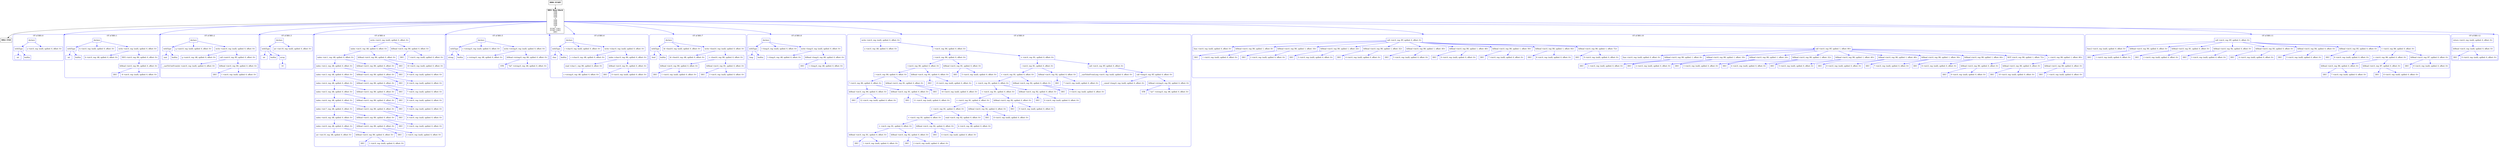 digraph CFG {
    compound=true;
    graph [splines=true];
    node [shape=rectangle];

    BB2 [label=<<B>BB2: END</B><BR ALIGN="CENTER"/>>];
    BB1 [label=<<B>BB1: Base block</B><BR ALIGN="CENTER"/>VAR<BR ALIGN="CENTER"/>VAR<BR ALIGN="CENTER"/>VAR<BR ALIGN="CENTER"/>VAR<BR ALIGN="CENTER"/>=<BR ALIGN="CENTER"/>VAR<BR ALIGN="CENTER"/>VAR<BR ALIGN="CENTER"/>VAR<BR ALIGN="CENTER"/>VAR<BR ALIGN="CENTER"/>=<BR ALIGN="CENTER"/>FUNC_CALL<BR ALIGN="CENTER"/>FUNC_CALL<BR ALIGN="CENTER"/>DEC<BR ALIGN="CENTER"/>>];
    subgraph cluster_instruction0 {
        label = "OT of BB1:0";
        style=rounded;
        color=blue;
        entry0 [shape=point, style=invis];
        node0 [label="declare", color=blue];
        node1 [label="withType", color=blue];
        node2 [label="int", color=blue];
        node1 -> node2[color=blue];
        node3 [label="builtin", color=blue];
        node1 -> node3[color=blue];
        node0 -> node1[color=blue];
        node4 [label="a <int:0, reg: (null), spilled: 0, offset: 0>", color=blue];
        node0 -> node4[color=blue];
    }
    BB1 -> entry0 [lhead=cluster_instruction0, color=blue];
    subgraph cluster_instruction1 {
        label = "OT of BB1:1";
        style=rounded;
        color=blue;
        entry1 [shape=point, style=invis];
        node5 [label="declare", color=blue];
        node6 [label="withType", color=blue];
        node7 [label="int", color=blue];
        node6 -> node7[color=blue];
        node8 [label="builtin", color=blue];
        node6 -> node8[color=blue];
        node5 -> node6[color=blue];
        node9 [label="b <int:0, reg: (null), spilled: 0, offset: 0>", color=blue];
        node5 -> node9[color=blue];
        node10 [label="write <int:0, reg: (null), spilled: 0, offset: 0>", color=blue];
        node11 [label="b <int:0, reg: AR, spilled: 0, offset: 0>", color=blue];
        node10 -> node11[color=blue];
        node12 [label="NEG <int:0, reg: R0, spilled: 0, offset: 0>", color=blue];
        node13 [label="litRead <int:0, reg: R0, spilled: 0, offset: 0>", color=blue];
        node14 [label="DEC", color=blue];
        node13 -> node14[color=blue];
        node15 [label="-6 <int:0, reg: (null), spilled: 0, offset: 0>", color=blue];
        node13 -> node15[color=blue];
        node12 -> node13[color=blue];
        node10 -> node12[color=blue];
        node5 -> node10[color=blue];
    }
    BB1 -> entry1 [lhead=cluster_instruction1, color=blue];
    subgraph cluster_instruction2 {
        label = "OT of BB1:2";
        style=rounded;
        color=blue;
        entry2 [shape=point, style=invis];
        node16 [label="declare", color=blue];
        node17 [label="withType", color=blue];
        node18 [label="uint", color=blue];
        node17 -> node18[color=blue];
        node19 [label="builtin", color=blue];
        node17 -> node19[color=blue];
        node16 -> node17[color=blue];
        node20 [label="q <uint:0, reg: (null), spilled: 0, offset: 0>", color=blue];
        node16 -> node20[color=blue];
        node21 [label="write <uint:0, reg: (null), spilled: 0, offset: 0>", color=blue];
        node22 [label="q <uint:0, reg: AR, spilled: 0, offset: 0>", color=blue];
        node21 -> node22[color=blue];
        node23 [label="call <uint:0, reg: RT, spilled: 0, offset: 0>", color=blue];
        node24 [label="__castToUintFromInt <uint:0, reg: (null), spilled: 0, offset: 0>", color=blue];
        node23 -> node24[color=blue];
        node25 [label="litRead <int:0, reg: R0, spilled: 0, offset: 0>", color=blue];
        node26 [label="DEC", color=blue];
        node25 -> node26[color=blue];
        node27 [label="1 <int:0, reg: (null), spilled: 0, offset: 0>", color=blue];
        node25 -> node27[color=blue];
        node23 -> node25[color=blue];
        node21 -> node23[color=blue];
        node16 -> node21[color=blue];
    }
    BB1 -> entry2 [lhead=cluster_instruction2, color=blue];
    subgraph cluster_instruction3 {
        label = "OT of BB1:3";
        style=rounded;
        color=blue;
        entry3 [shape=point, style=invis];
        node28 [label="declare", color=blue];
        node29 [label="withType", color=blue];
        node30 [label="int", color=blue];
        node29 -> node30[color=blue];
        node31 [label="builtin", color=blue];
        node29 -> node31[color=blue];
        node32 [label="array", color=blue];
        node33 [label="10", color=blue];
        node32 -> node33[color=blue];
        node29 -> node32[color=blue];
        node28 -> node29[color=blue];
        node34 [label="arr <int:10, reg: (null), spilled: 0, offset: 0>", color=blue];
        node28 -> node34[color=blue];
    }
    BB1 -> entry3 [lhead=cluster_instruction3, color=blue];
    subgraph cluster_instruction4 {
        label = "OT of BB1:4";
        style=rounded;
        color=blue;
        entry4 [shape=point, style=invis];
        node35 [label="write <int:0, reg: (null), spilled: 0, offset: 0>", color=blue];
        node36 [label="index <int:0, reg: AR, spilled: 0, offset: 0>", color=blue];
        node37 [label="index <int:1, reg: AR, spilled: 0, offset: 0>", color=blue];
        node38 [label="index <int:2, reg: AR, spilled: 0, offset: 0>", color=blue];
        node39 [label="index <int:3, reg: AR, spilled: 0, offset: 0>", color=blue];
        node40 [label="index <int:4, reg: AR, spilled: 0, offset: 0>", color=blue];
        node41 [label="index <int:5, reg: AR, spilled: 0, offset: 0>", color=blue];
        node42 [label="index <int:6, reg: AR, spilled: 0, offset: 0>", color=blue];
        node43 [label="index <int:7, reg: AR, spilled: 0, offset: 0>", color=blue];
        node44 [label="index <int:8, reg: AR, spilled: 0, offset: 0>", color=blue];
        node45 [label="index <int:9, reg: AR, spilled: 0, offset: 0>", color=blue];
        node46 [label="arr <int:10, reg: AR, spilled: 0, offset: 0>", color=blue];
        node45 -> node46[color=blue];
        node47 [label="litRead <int:0, reg: R0, spilled: 0, offset: 0>", color=blue];
        node48 [label="DEC", color=blue];
        node47 -> node48[color=blue];
        node49 [label="1 <int:0, reg: (null), spilled: 0, offset: 0>", color=blue];
        node47 -> node49[color=blue];
        node45 -> node47[color=blue];
        node44 -> node45[color=blue];
        node50 [label="litRead <int:0, reg: R0, spilled: 0, offset: 0>", color=blue];
        node51 [label="DEC", color=blue];
        node50 -> node51[color=blue];
        node52 [label="2 <int:0, reg: (null), spilled: 0, offset: 0>", color=blue];
        node50 -> node52[color=blue];
        node44 -> node50[color=blue];
        node43 -> node44[color=blue];
        node53 [label="litRead <int:0, reg: R0, spilled: 0, offset: 0>", color=blue];
        node54 [label="DEC", color=blue];
        node53 -> node54[color=blue];
        node55 [label="3 <int:0, reg: (null), spilled: 0, offset: 0>", color=blue];
        node53 -> node55[color=blue];
        node43 -> node53[color=blue];
        node42 -> node43[color=blue];
        node56 [label="litRead <int:0, reg: R0, spilled: 0, offset: 0>", color=blue];
        node57 [label="DEC", color=blue];
        node56 -> node57[color=blue];
        node58 [label="4 <int:0, reg: (null), spilled: 0, offset: 0>", color=blue];
        node56 -> node58[color=blue];
        node42 -> node56[color=blue];
        node41 -> node42[color=blue];
        node59 [label="litRead <int:0, reg: R0, spilled: 0, offset: 0>", color=blue];
        node60 [label="DEC", color=blue];
        node59 -> node60[color=blue];
        node61 [label="5 <int:0, reg: (null), spilled: 0, offset: 0>", color=blue];
        node59 -> node61[color=blue];
        node41 -> node59[color=blue];
        node40 -> node41[color=blue];
        node62 [label="litRead <int:0, reg: R0, spilled: 0, offset: 0>", color=blue];
        node63 [label="DEC", color=blue];
        node62 -> node63[color=blue];
        node64 [label="6 <int:0, reg: (null), spilled: 0, offset: 0>", color=blue];
        node62 -> node64[color=blue];
        node40 -> node62[color=blue];
        node39 -> node40[color=blue];
        node65 [label="litRead <int:0, reg: R0, spilled: 0, offset: 0>", color=blue];
        node66 [label="DEC", color=blue];
        node65 -> node66[color=blue];
        node67 [label="7 <int:0, reg: (null), spilled: 0, offset: 0>", color=blue];
        node65 -> node67[color=blue];
        node39 -> node65[color=blue];
        node38 -> node39[color=blue];
        node68 [label="litRead <int:0, reg: R0, spilled: 0, offset: 0>", color=blue];
        node69 [label="DEC", color=blue];
        node68 -> node69[color=blue];
        node70 [label="8 <int:0, reg: (null), spilled: 0, offset: 0>", color=blue];
        node68 -> node70[color=blue];
        node38 -> node68[color=blue];
        node37 -> node38[color=blue];
        node71 [label="litRead <int:0, reg: R0, spilled: 0, offset: 0>", color=blue];
        node72 [label="DEC", color=blue];
        node71 -> node72[color=blue];
        node73 [label="9 <int:0, reg: (null), spilled: 0, offset: 0>", color=blue];
        node71 -> node73[color=blue];
        node37 -> node71[color=blue];
        node36 -> node37[color=blue];
        node74 [label="litRead <int:0, reg: R0, spilled: 0, offset: 0>", color=blue];
        node75 [label="DEC", color=blue];
        node74 -> node75[color=blue];
        node76 [label="10 <int:0, reg: (null), spilled: 0, offset: 0>", color=blue];
        node74 -> node76[color=blue];
        node36 -> node74[color=blue];
        node35 -> node36[color=blue];
        node77 [label="litRead <int:0, reg: R0, spilled: 0, offset: 0>", color=blue];
        node78 [label="DEC", color=blue];
        node77 -> node78[color=blue];
        node79 [label="7 <int:0, reg: (null), spilled: 0, offset: 0>", color=blue];
        node77 -> node79[color=blue];
        node35 -> node77[color=blue];
    }
    BB1 -> entry4 [lhead=cluster_instruction4, color=blue];
    subgraph cluster_instruction5 {
        label = "OT of BB1:5";
        style=rounded;
        color=blue;
        entry5 [shape=point, style=invis];
        node80 [label="declare", color=blue];
        node81 [label="withType", color=blue];
        node82 [label="string", color=blue];
        node81 -> node82[color=blue];
        node83 [label="builtin", color=blue];
        node81 -> node83[color=blue];
        node80 -> node81[color=blue];
        node84 [label="s <string:0, reg: (null), spilled: 0, offset: 0>", color=blue];
        node80 -> node84[color=blue];
        node85 [label="write <string:0, reg: (null), spilled: 0, offset: 0>", color=blue];
        node86 [label="s <string:0, reg: AR, spilled: 0, offset: 0>", color=blue];
        node85 -> node86[color=blue];
        node87 [label="litRead <string:0, reg: R0, spilled: 0, offset: 0>", color=blue];
        node88 [label="STR", color=blue];
        node87 -> node88[color=blue];
        node89 [label="\"lol\" <string:0, reg: AR, spilled: 0, offset: 0>", color=blue];
        node87 -> node89[color=blue];
        node85 -> node87[color=blue];
        node80 -> node85[color=blue];
    }
    BB1 -> entry5 [lhead=cluster_instruction5, color=blue];
    subgraph cluster_instruction6 {
        label = "OT of BB1:6";
        style=rounded;
        color=blue;
        entry6 [shape=point, style=invis];
        node90 [label="declare", color=blue];
        node91 [label="withType", color=blue];
        node92 [label="char", color=blue];
        node91 -> node92[color=blue];
        node93 [label="builtin", color=blue];
        node91 -> node93[color=blue];
        node90 -> node91[color=blue];
        node94 [label="c <char:0, reg: (null), spilled: 0, offset: 0>", color=blue];
        node90 -> node94[color=blue];
        node95 [label="write <char:0, reg: (null), spilled: 0, offset: 0>", color=blue];
        node96 [label="c <char:0, reg: AR, spilled: 0, offset: 0>", color=blue];
        node95 -> node96[color=blue];
        node97 [label="index <char:0, reg: R0, spilled: 0, offset: 0>", color=blue];
        node98 [label="read <char:1, reg: R0, spilled: 0, offset: 0>", color=blue];
        node99 [label="s <string:0, reg: AR, spilled: 0, offset: 0>", color=blue];
        node98 -> node99[color=blue];
        node97 -> node98[color=blue];
        node100 [label="litRead <int:0, reg: R1, spilled: 0, offset: 0>", color=blue];
        node101 [label="DEC", color=blue];
        node100 -> node101[color=blue];
        node102 [label="0 <int:0, reg: (null), spilled: 0, offset: 0>", color=blue];
        node100 -> node102[color=blue];
        node97 -> node100[color=blue];
        node95 -> node97[color=blue];
        node90 -> node95[color=blue];
    }
    BB1 -> entry6 [lhead=cluster_instruction6, color=blue];
    subgraph cluster_instruction7 {
        label = "OT of BB1:7";
        style=rounded;
        color=blue;
        entry7 [shape=point, style=invis];
        node103 [label="declare", color=blue];
        node104 [label="withType", color=blue];
        node105 [label="bool", color=blue];
        node104 -> node105[color=blue];
        node106 [label="builtin", color=blue];
        node104 -> node106[color=blue];
        node103 -> node104[color=blue];
        node107 [label="bt <bool:0, reg: (null), spilled: 0, offset: 0>", color=blue];
        node103 -> node107[color=blue];
        node108 [label="write <bool:0, reg: (null), spilled: 0, offset: 0>", color=blue];
        node109 [label="bt <bool:0, reg: AR, spilled: 0, offset: 0>", color=blue];
        node108 -> node109[color=blue];
        node110 [label="&gt; <bool:0, reg: R0, spilled: 0, offset: 0>", color=blue];
        node111 [label="litRead <int:0, reg: R0, spilled: 0, offset: 0>", color=blue];
        node112 [label="DEC", color=blue];
        node111 -> node112[color=blue];
        node113 [label="1 <int:0, reg: (null), spilled: 0, offset: 0>", color=blue];
        node111 -> node113[color=blue];
        node110 -> node111[color=blue];
        node114 [label="litRead <int:0, reg: R1, spilled: 0, offset: 0>", color=blue];
        node115 [label="DEC", color=blue];
        node114 -> node115[color=blue];
        node116 [label="3 <int:0, reg: (null), spilled: 0, offset: 0>", color=blue];
        node114 -> node116[color=blue];
        node110 -> node114[color=blue];
        node108 -> node110[color=blue];
        node103 -> node108[color=blue];
    }
    BB1 -> entry7 [lhead=cluster_instruction7, color=blue];
    subgraph cluster_instruction8 {
        label = "OT of BB1:8";
        style=rounded;
        color=blue;
        entry8 [shape=point, style=invis];
        node117 [label="declare", color=blue];
        node118 [label="withType", color=blue];
        node119 [label="long", color=blue];
        node118 -> node119[color=blue];
        node120 [label="builtin", color=blue];
        node118 -> node120[color=blue];
        node117 -> node118[color=blue];
        node121 [label="l <long:0, reg: (null), spilled: 0, offset: 0>", color=blue];
        node117 -> node121[color=blue];
        node122 [label="write <long:0, reg: (null), spilled: 0, offset: 0>", color=blue];
        node123 [label="l <long:0, reg: AR, spilled: 0, offset: 0>", color=blue];
        node122 -> node123[color=blue];
        node124 [label="litRead <long:0, reg: R0, spilled: 0, offset: 0>", color=blue];
        node125 [label="DEC", color=blue];
        node124 -> node125[color=blue];
        node126 [label="1 <long:0, reg: AR, spilled: 0, offset: 0>", color=blue];
        node124 -> node126[color=blue];
        node122 -> node124[color=blue];
        node117 -> node122[color=blue];
    }
    BB1 -> entry8 [lhead=cluster_instruction8, color=blue];
    subgraph cluster_instruction9 {
        label = "OT of BB1:9";
        style=rounded;
        color=blue;
        entry9 [shape=point, style=invis];
        node127 [label="write <int:0, reg: (null), spilled: 0, offset: 0>", color=blue];
        node128 [label="a <int:0, reg: AR, spilled: 0, offset: 0>", color=blue];
        node127 -> node128[color=blue];
        node129 [label="/ <int:0, reg: R0, spilled: 0, offset: 0>", color=blue];
        node130 [label="/ <int:0, reg: R0, spilled: 0, offset: 0>", color=blue];
        node131 [label="/ <int:0, reg: R0, spilled: 0, offset: 0>", color=blue];
        node132 [label="/ <int:0, reg: R0, spilled: 0, offset: 0>", color=blue];
        node133 [label="* <int:0, reg: R0, spilled: 0, offset: 0>", color=blue];
        node134 [label="litRead <int:0, reg: R0, spilled: 0, offset: 0>", color=blue];
        node135 [label="DEC", color=blue];
        node134 -> node135[color=blue];
        node136 [label="12 <int:0, reg: (null), spilled: 0, offset: 0>", color=blue];
        node134 -> node136[color=blue];
        node133 -> node134[color=blue];
        node137 [label="litRead <int:0, reg: R1, spilled: 0, offset: 0>", color=blue];
        node138 [label="DEC", color=blue];
        node137 -> node138[color=blue];
        node139 [label="11 <int:0, reg: (null), spilled: 0, offset: 0>", color=blue];
        node137 -> node139[color=blue];
        node133 -> node137[color=blue];
        node132 -> node133[color=blue];
        node140 [label="litRead <int:0, reg: R1, spilled: 0, offset: 0>", color=blue];
        node141 [label="DEC", color=blue];
        node140 -> node141[color=blue];
        node142 [label="10 <int:0, reg: (null), spilled: 0, offset: 0>", color=blue];
        node140 -> node142[color=blue];
        node132 -> node140[color=blue];
        node131 -> node132[color=blue];
        node143 [label="litRead <int:0, reg: R1, spilled: 0, offset: 0>", color=blue];
        node144 [label="DEC", color=blue];
        node143 -> node144[color=blue];
        node145 [label="-9 <int:0, reg: (null), spilled: 0, offset: 0>", color=blue];
        node143 -> node145[color=blue];
        node131 -> node143[color=blue];
        node130 -> node131[color=blue];
        node146 [label="litRead <int:0, reg: R1, spilled: 0, offset: 0>", color=blue];
        node147 [label="DEC", color=blue];
        node146 -> node147[color=blue];
        node148 [label="5 <int:0, reg: (null), spilled: 0, offset: 0>", color=blue];
        node146 -> node148[color=blue];
        node130 -> node146[color=blue];
        node129 -> node130[color=blue];
        node149 [label="+ <int:0, reg: R1, spilled: 0, offset: 0>", color=blue];
        node150 [label="- <int:0, reg: R1, spilled: 0, offset: 0>", color=blue];
        node151 [label="+ <int:0, reg: R1, spilled: 0, offset: 0>", color=blue];
        node152 [label="+ <int:0, reg: R1, spilled: 0, offset: 0>", color=blue];
        node153 [label="+ <int:0, reg: R1, spilled: 0, offset: 0>", color=blue];
        node154 [label="+ <int:0, reg: R1, spilled: 0, offset: 0>", color=blue];
        node155 [label="+ <int:0, reg: R1, spilled: 0, offset: 0>", color=blue];
        node156 [label="+ <int:0, reg: R1, spilled: 0, offset: 0>", color=blue];
        node157 [label="+ <int:0, reg: R1, spilled: 0, offset: 0>", color=blue];
        node158 [label="litRead <int:0, reg: R1, spilled: 0, offset: 0>", color=blue];
        node159 [label="DEC", color=blue];
        node158 -> node159[color=blue];
        node160 [label="1 <int:0, reg: (null), spilled: 0, offset: 0>", color=blue];
        node158 -> node160[color=blue];
        node157 -> node158[color=blue];
        node161 [label="litRead <int:0, reg: R2, spilled: 0, offset: 0>", color=blue];
        node162 [label="DEC", color=blue];
        node161 -> node162[color=blue];
        node163 [label="2 <int:0, reg: (null), spilled: 0, offset: 0>", color=blue];
        node161 -> node163[color=blue];
        node157 -> node161[color=blue];
        node156 -> node157[color=blue];
        node164 [label="litRead <int:0, reg: R2, spilled: 0, offset: 0>", color=blue];
        node165 [label="DEC", color=blue];
        node164 -> node165[color=blue];
        node166 [label="4 <int:0, reg: (null), spilled: 0, offset: 0>", color=blue];
        node164 -> node166[color=blue];
        node156 -> node164[color=blue];
        node155 -> node156[color=blue];
        node167 [label="read <int:0, reg: R2, spilled: 0, offset: 0>", color=blue];
        node168 [label="b <int:0, reg: AR, spilled: 0, offset: 0>", color=blue];
        node167 -> node168[color=blue];
        node155 -> node167[color=blue];
        node154 -> node155[color=blue];
        node169 [label="litRead <int:0, reg: R2, spilled: 0, offset: 0>", color=blue];
        node170 [label="DEC", color=blue];
        node169 -> node170[color=blue];
        node171 [label="8 <int:0, reg: (null), spilled: 0, offset: 0>", color=blue];
        node169 -> node171[color=blue];
        node154 -> node169[color=blue];
        node153 -> node154[color=blue];
        node172 [label="litRead <int:0, reg: R2, spilled: 0, offset: 0>", color=blue];
        node173 [label="DEC", color=blue];
        node172 -> node173[color=blue];
        node174 [label="9 <int:0, reg: (null), spilled: 0, offset: 0>", color=blue];
        node172 -> node174[color=blue];
        node153 -> node172[color=blue];
        node152 -> node153[color=blue];
        node175 [label="litRead <int:0, reg: R2, spilled: 0, offset: 0>", color=blue];
        node176 [label="DEC", color=blue];
        node175 -> node176[color=blue];
        node177 [label="0 <int:0, reg: (null), spilled: 0, offset: 0>", color=blue];
        node175 -> node177[color=blue];
        node152 -> node175[color=blue];
        node151 -> node152[color=blue];
        node178 [label="litRead <int:0, reg: R2, spilled: 0, offset: 0>", color=blue];
        node179 [label="DEC", color=blue];
        node178 -> node179[color=blue];
        node180 [label="3 <int:0, reg: (null), spilled: 0, offset: 0>", color=blue];
        node178 -> node180[color=blue];
        node151 -> node178[color=blue];
        node150 -> node151[color=blue];
        node181 [label="litRead <int:0, reg: R2, spilled: 0, offset: 0>", color=blue];
        node182 [label="DEC", color=blue];
        node181 -> node182[color=blue];
        node183 [label="7 <int:0, reg: (null), spilled: 0, offset: 0>", color=blue];
        node181 -> node183[color=blue];
        node150 -> node181[color=blue];
        node149 -> node150[color=blue];
        node184 [label="call <int:0, reg: RT, spilled: 0, offset: 0>", color=blue];
        node185 [label="__castToIntFromLong <int:0, reg: (null), spilled: 0, offset: 0>", color=blue];
        node184 -> node185[color=blue];
        node186 [label="call <long:0, reg: RT, spilled: 0, offset: 0>", color=blue];
        node187 [label="__sizeof <long:0, reg: (null), spilled: 0, offset: 0>", color=blue];
        node186 -> node187[color=blue];
        node188 [label="litRead <string:0, reg: R2, spilled: 0, offset: 0>", color=blue];
        node189 [label="STR", color=blue];
        node188 -> node189[color=blue];
        node190 [label="\"arr\" <string:0, reg: AR, spilled: 0, offset: 0>", color=blue];
        node188 -> node190[color=blue];
        node186 -> node188[color=blue];
        node184 -> node186[color=blue];
        node149 -> node184[color=blue];
        node129 -> node149[color=blue];
        node127 -> node129[color=blue];
    }
    BB1 -> entry9 [lhead=cluster_instruction9, color=blue];
    subgraph cluster_instruction10 {
        label = "OT of BB1:10";
        style=rounded;
        color=blue;
        entry10 [shape=point, style=invis];
        node191 [label="call <int:0, reg: RT, spilled: 0, offset: 0>", color=blue];
        node192 [label="func <int:0, reg: (null), spilled: 0, offset: 0>", color=blue];
        node191 -> node192[color=blue];
        node193 [label="litRead <int:0, reg: R0, spilled: 1, offset: 8>", color=blue];
        node194 [label="DEC", color=blue];
        node193 -> node194[color=blue];
        node195 [label="1 <int:0, reg: (null), spilled: 0, offset: 0>", color=blue];
        node193 -> node195[color=blue];
        node191 -> node193[color=blue];
        node196 [label="litRead <int:0, reg: R0, spilled: 1, offset: 16>", color=blue];
        node197 [label="DEC", color=blue];
        node196 -> node197[color=blue];
        node198 [label="2 <int:0, reg: (null), spilled: 0, offset: 0>", color=blue];
        node196 -> node198[color=blue];
        node191 -> node196[color=blue];
        node199 [label="litRead <int:0, reg: R0, spilled: 1, offset: 24>", color=blue];
        node200 [label="DEC", color=blue];
        node199 -> node200[color=blue];
        node201 [label="3 <int:0, reg: (null), spilled: 0, offset: 0>", color=blue];
        node199 -> node201[color=blue];
        node191 -> node199[color=blue];
        node202 [label="litRead <int:0, reg: R0, spilled: 1, offset: 32>", color=blue];
        node203 [label="DEC", color=blue];
        node202 -> node203[color=blue];
        node204 [label="4 <int:0, reg: (null), spilled: 0, offset: 0>", color=blue];
        node202 -> node204[color=blue];
        node191 -> node202[color=blue];
        node205 [label="litRead <int:0, reg: R0, spilled: 1, offset: 40>", color=blue];
        node206 [label="DEC", color=blue];
        node205 -> node206[color=blue];
        node207 [label="5 <int:0, reg: (null), spilled: 0, offset: 0>", color=blue];
        node205 -> node207[color=blue];
        node191 -> node205[color=blue];
        node208 [label="litRead <int:0, reg: R0, spilled: 1, offset: 48>", color=blue];
        node209 [label="DEC", color=blue];
        node208 -> node209[color=blue];
        node210 [label="6 <int:0, reg: (null), spilled: 0, offset: 0>", color=blue];
        node208 -> node210[color=blue];
        node191 -> node208[color=blue];
        node211 [label="litRead <int:0, reg: R0, spilled: 1, offset: 56>", color=blue];
        node212 [label="DEC", color=blue];
        node211 -> node212[color=blue];
        node213 [label="7 <int:0, reg: (null), spilled: 0, offset: 0>", color=blue];
        node211 -> node213[color=blue];
        node191 -> node211[color=blue];
        node214 [label="litRead <int:0, reg: R0, spilled: 1, offset: 64>", color=blue];
        node215 [label="DEC", color=blue];
        node214 -> node215[color=blue];
        node216 [label="8 <int:0, reg: (null), spilled: 0, offset: 0>", color=blue];
        node214 -> node216[color=blue];
        node191 -> node214[color=blue];
        node217 [label="litRead <int:0, reg: R0, spilled: 1, offset: 72>", color=blue];
        node218 [label="DEC", color=blue];
        node217 -> node218[color=blue];
        node219 [label="9 <int:0, reg: (null), spilled: 0, offset: 0>", color=blue];
        node217 -> node219[color=blue];
        node191 -> node217[color=blue];
        node220 [label="call <int:0, reg: RT, spilled: 1, offset: 80>", color=blue];
        node221 [label="func <int:0, reg: (null), spilled: 0, offset: 0>", color=blue];
        node220 -> node221[color=blue];
        node222 [label="litRead <int:0, reg: R0, spilled: 1, offset: 8>", color=blue];
        node223 [label="DEC", color=blue];
        node222 -> node223[color=blue];
        node224 [label="1 <int:0, reg: (null), spilled: 0, offset: 0>", color=blue];
        node222 -> node224[color=blue];
        node220 -> node222[color=blue];
        node225 [label="litRead <int:0, reg: R0, spilled: 1, offset: 16>", color=blue];
        node226 [label="DEC", color=blue];
        node225 -> node226[color=blue];
        node227 [label="2 <int:0, reg: (null), spilled: 0, offset: 0>", color=blue];
        node225 -> node227[color=blue];
        node220 -> node225[color=blue];
        node228 [label="litRead <int:0, reg: R0, spilled: 1, offset: 24>", color=blue];
        node229 [label="DEC", color=blue];
        node228 -> node229[color=blue];
        node230 [label="3 <int:0, reg: (null), spilled: 0, offset: 0>", color=blue];
        node228 -> node230[color=blue];
        node220 -> node228[color=blue];
        node231 [label="litRead <int:0, reg: R0, spilled: 1, offset: 32>", color=blue];
        node232 [label="DEC", color=blue];
        node231 -> node232[color=blue];
        node233 [label="4 <int:0, reg: (null), spilled: 0, offset: 0>", color=blue];
        node231 -> node233[color=blue];
        node220 -> node231[color=blue];
        node234 [label="litRead <int:0, reg: R0, spilled: 1, offset: 40>", color=blue];
        node235 [label="DEC", color=blue];
        node234 -> node235[color=blue];
        node236 [label="5 <int:0, reg: (null), spilled: 0, offset: 0>", color=blue];
        node234 -> node236[color=blue];
        node220 -> node234[color=blue];
        node237 [label="litRead <int:0, reg: R0, spilled: 1, offset: 48>", color=blue];
        node238 [label="DEC", color=blue];
        node237 -> node238[color=blue];
        node239 [label="6 <int:0, reg: (null), spilled: 0, offset: 0>", color=blue];
        node237 -> node239[color=blue];
        node220 -> node237[color=blue];
        node240 [label="litRead <int:0, reg: R0, spilled: 1, offset: 56>", color=blue];
        node241 [label="DEC", color=blue];
        node240 -> node241[color=blue];
        node242 [label="7 <int:0, reg: (null), spilled: 0, offset: 0>", color=blue];
        node240 -> node242[color=blue];
        node220 -> node240[color=blue];
        node243 [label="litRead <int:0, reg: R0, spilled: 1, offset: 64>", color=blue];
        node244 [label="DEC", color=blue];
        node243 -> node244[color=blue];
        node245 [label="8 <int:0, reg: (null), spilled: 0, offset: 0>", color=blue];
        node243 -> node245[color=blue];
        node220 -> node243[color=blue];
        node246 [label="NOT <int:0, reg: R0, spilled: 1, offset: 72>", color=blue];
        node247 [label="litRead <int:0, reg: R0, spilled: 0, offset: 0>", color=blue];
        node248 [label="DEC", color=blue];
        node247 -> node248[color=blue];
        node249 [label="9 <int:0, reg: (null), spilled: 0, offset: 0>", color=blue];
        node247 -> node249[color=blue];
        node246 -> node247[color=blue];
        node220 -> node246[color=blue];
        node250 [label="+ <int:0, reg: R0, spilled: 1, offset: 80>", color=blue];
        node251 [label="litRead <int:0, reg: R0, spilled: 0, offset: 0>", color=blue];
        node252 [label="DEC", color=blue];
        node251 -> node252[color=blue];
        node253 [label="10 <int:0, reg: (null), spilled: 0, offset: 0>", color=blue];
        node251 -> node253[color=blue];
        node250 -> node251[color=blue];
        node254 [label="litRead <int:0, reg: R0, spilled: 0, offset: 0>", color=blue];
        node255 [label="DEC", color=blue];
        node254 -> node255[color=blue];
        node256 [label="1 <int:0, reg: (null), spilled: 0, offset: 0>", color=blue];
        node254 -> node256[color=blue];
        node250 -> node254[color=blue];
        node220 -> node250[color=blue];
        node191 -> node220[color=blue];
    }
    BB1 -> entry10 [lhead=cluster_instruction10, color=blue];
    subgraph cluster_instruction11 {
        label = "OT of BB1:11";
        style=rounded;
        color=blue;
        entry11 [shape=point, style=invis];
        node257 [label="call <int:0, reg: RT, spilled: 0, offset: 0>", color=blue];
        node258 [label="func2 <int:0, reg: (null), spilled: 0, offset: 0>", color=blue];
        node257 -> node258[color=blue];
        node259 [label="litRead <int:0, reg: R0, spilled: 0, offset: 0>", color=blue];
        node260 [label="DEC", color=blue];
        node259 -> node260[color=blue];
        node261 [label="1 <int:0, reg: (null), spilled: 0, offset: 0>", color=blue];
        node259 -> node261[color=blue];
        node257 -> node259[color=blue];
        node262 [label="litRead <int:0, reg: R1, spilled: 0, offset: 0>", color=blue];
        node263 [label="DEC", color=blue];
        node262 -> node263[color=blue];
        node264 [label="2 <int:0, reg: (null), spilled: 0, offset: 0>", color=blue];
        node262 -> node264[color=blue];
        node257 -> node262[color=blue];
        node265 [label="litRead <int:0, reg: R2, spilled: 0, offset: 0>", color=blue];
        node266 [label="DEC", color=blue];
        node265 -> node266[color=blue];
        node267 [label="3 <int:0, reg: (null), spilled: 0, offset: 0>", color=blue];
        node265 -> node267[color=blue];
        node257 -> node265[color=blue];
        node268 [label="litRead <int:0, reg: R3, spilled: 0, offset: 0>", color=blue];
        node269 [label="DEC", color=blue];
        node268 -> node269[color=blue];
        node270 [label="4 <int:0, reg: (null), spilled: 0, offset: 0>", color=blue];
        node268 -> node270[color=blue];
        node257 -> node268[color=blue];
        node271 [label="litRead <int:0, reg: R4, spilled: 0, offset: 0>", color=blue];
        node272 [label="DEC", color=blue];
        node271 -> node272[color=blue];
        node273 [label="5 <int:0, reg: (null), spilled: 0, offset: 0>", color=blue];
        node271 -> node273[color=blue];
        node257 -> node271[color=blue];
        node274 [label="litRead <int:0, reg: R5, spilled: 0, offset: 0>", color=blue];
        node275 [label="DEC", color=blue];
        node274 -> node275[color=blue];
        node276 [label="6 <int:0, reg: (null), spilled: 0, offset: 0>", color=blue];
        node274 -> node276[color=blue];
        node257 -> node274[color=blue];
        node277 [label="+ <int:0, reg: R6, spilled: 0, offset: 0>", color=blue];
        node278 [label="+ <int:0, reg: R6, spilled: 0, offset: 0>", color=blue];
        node279 [label="litRead <int:0, reg: R6, spilled: 0, offset: 0>", color=blue];
        node280 [label="DEC", color=blue];
        node279 -> node280[color=blue];
        node281 [label="7 <int:0, reg: (null), spilled: 0, offset: 0>", color=blue];
        node279 -> node281[color=blue];
        node278 -> node279[color=blue];
        node282 [label="litRead <int:0, reg: R7, spilled: 0, offset: 0>", color=blue];
        node283 [label="DEC", color=blue];
        node282 -> node283[color=blue];
        node284 [label="8 <int:0, reg: (null), spilled: 0, offset: 0>", color=blue];
        node282 -> node284[color=blue];
        node278 -> node282[color=blue];
        node277 -> node278[color=blue];
        node285 [label="litRead <int:0, reg: R7, spilled: 0, offset: 0>", color=blue];
        node286 [label="DEC", color=blue];
        node285 -> node286[color=blue];
        node287 [label="9 <int:0, reg: (null), spilled: 0, offset: 0>", color=blue];
        node285 -> node287[color=blue];
        node277 -> node285[color=blue];
        node257 -> node277[color=blue];
    }
    BB1 -> entry11 [lhead=cluster_instruction11, color=blue];
    subgraph cluster_instruction12 {
        label = "OT of BB1:12";
        style=rounded;
        color=blue;
        entry12 [shape=point, style=invis];
        node288 [label="return <int:0, reg: (null), spilled: 0, offset: 0>", color=blue];
        node289 [label="litRead <int:0, reg: (null), spilled: 0, offset: 0>", color=blue];
        node290 [label="DEC", color=blue];
        node289 -> node290[color=blue];
        node291 [label="0 <int:0, reg: (null), spilled: 0, offset: 0>", color=blue];
        node289 -> node291[color=blue];
        node288 -> node289[color=blue];
    }
    BB1 -> entry12 [lhead=cluster_instruction12, color=blue];
    BB0 [label=<<B>BB0: START</B><BR ALIGN="CENTER"/>>];

    BB1 -> BB2;
    BB0 -> BB1;
}
